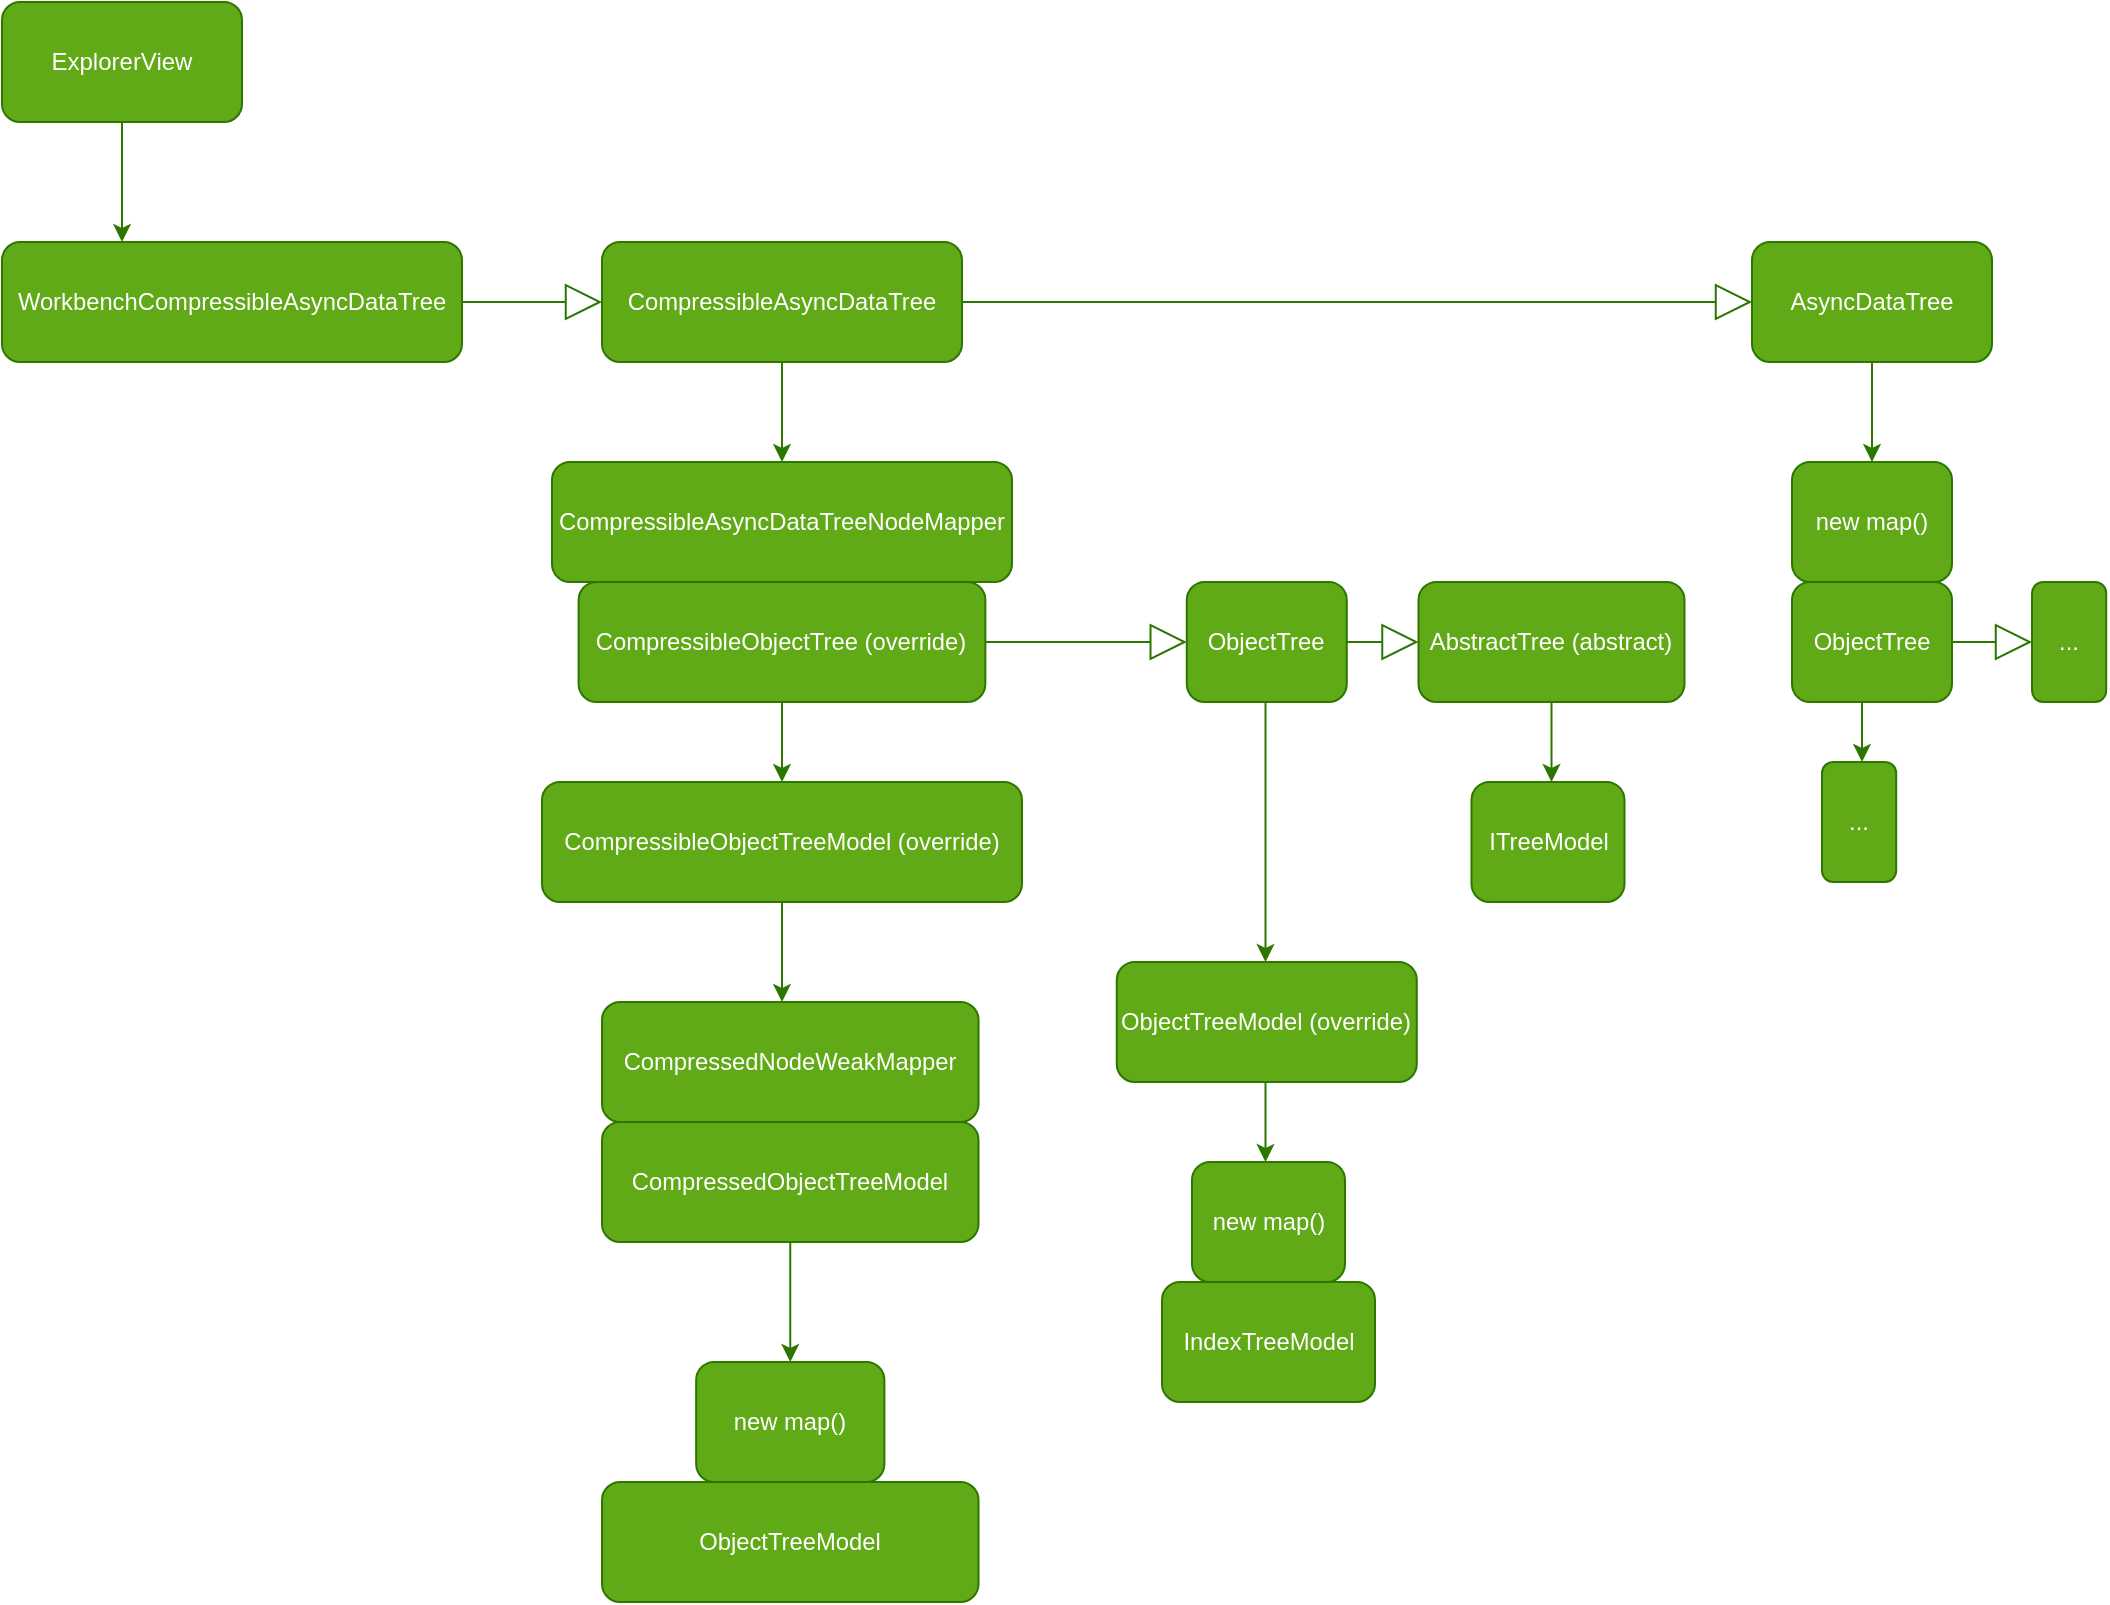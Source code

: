 <mxfile>
    <diagram id="q6ZjXwOigtVPeb_UORay" name="Page-1">
        <mxGraphModel dx="1159" dy="928" grid="1" gridSize="10" guides="1" tooltips="1" connect="1" arrows="1" fold="1" page="1" pageScale="1" pageWidth="827" pageHeight="1169" background="#FFFFFF" math="0" shadow="0">
            <root>
                <mxCell id="0"/>
                <mxCell id="1" parent="0"/>
                <mxCell id="2" value="ExplorerView" style="rounded=1;whiteSpace=wrap;html=1;labelBackgroundColor=none;fontColor=#ffffff;fillColor=#60a917;strokeColor=#2D7600;" parent="1" vertex="1">
                    <mxGeometry x="10" y="210" width="120" height="60" as="geometry"/>
                </mxCell>
                <mxCell id="3" value="&lt;div style=&quot;text-align: left&quot;&gt;&lt;span style=&quot;font-size: 11.9px&quot;&gt;&lt;font&gt;WorkbenchCompressibleAsyncDataTree&lt;/font&gt;&lt;/span&gt;&lt;/div&gt;" style="rounded=1;whiteSpace=wrap;html=1;labelBackgroundColor=none;fontColor=#ffffff;fillColor=#60a917;strokeColor=#2D7600;" parent="1" vertex="1">
                    <mxGeometry x="10" y="330" width="230" height="60" as="geometry"/>
                </mxCell>
                <mxCell id="K2otVNH5BM3hFpUply0Z-3" value="" style="endArrow=classic;html=1;rounded=0;edgeStyle=elbowEdgeStyle;labelBackgroundColor=none;fontColor=#030202;fillColor=#60a917;strokeColor=#2D7600;" parent="1" source="2" target="3" edge="1">
                    <mxGeometry width="50" height="50" relative="1" as="geometry">
                        <mxPoint x="240" y="410" as="sourcePoint"/>
                        <mxPoint x="270" y="450" as="targetPoint"/>
                        <Array as="points">
                            <mxPoint x="70" y="330"/>
                        </Array>
                    </mxGeometry>
                </mxCell>
                <mxCell id="K2otVNH5BM3hFpUply0Z-4" value="&lt;div style=&quot;text-align: left&quot;&gt;&lt;font&gt;&lt;span style=&quot;font-size: 11.9px&quot;&gt;CompressibleAsyncDataTree&lt;/span&gt;&lt;/font&gt;&lt;br&gt;&lt;/div&gt;" style="rounded=1;whiteSpace=wrap;html=1;labelBackgroundColor=none;fontColor=#ffffff;fillColor=#60a917;strokeColor=#2D7600;" parent="1" vertex="1">
                    <mxGeometry x="310" y="330" width="180" height="60" as="geometry"/>
                </mxCell>
                <mxCell id="K2otVNH5BM3hFpUply0Z-5" value="" style="endArrow=block;endSize=16;endFill=0;html=1;rounded=0;labelBackgroundColor=none;fontColor=#030202;fillColor=#60a917;strokeColor=#2D7600;" parent="1" source="3" target="K2otVNH5BM3hFpUply0Z-4" edge="1">
                    <mxGeometry x="0.481" width="160" relative="1" as="geometry">
                        <mxPoint x="320" y="380" as="sourcePoint"/>
                        <mxPoint x="480" y="380" as="targetPoint"/>
                        <mxPoint as="offset"/>
                    </mxGeometry>
                </mxCell>
                <mxCell id="K2otVNH5BM3hFpUply0Z-6" value="&lt;div style=&quot;text-align: left&quot;&gt;&lt;font&gt;&lt;span style=&quot;font-size: 11.9px&quot;&gt;CompressibleAsyncDataTreeNodeMapper&lt;/span&gt;&lt;/font&gt;&lt;br&gt;&lt;/div&gt;" style="rounded=1;whiteSpace=wrap;html=1;labelBackgroundColor=none;fontColor=#ffffff;fillColor=#60a917;strokeColor=#2D7600;" parent="1" vertex="1">
                    <mxGeometry x="285" y="440" width="230" height="60" as="geometry"/>
                </mxCell>
                <mxCell id="K2otVNH5BM3hFpUply0Z-7" value="" style="endArrow=classic;html=1;rounded=0;edgeStyle=elbowEdgeStyle;labelBackgroundColor=none;fontColor=#030202;fillColor=#60a917;strokeColor=#2D7600;" parent="1" source="K2otVNH5BM3hFpUply0Z-4" target="K2otVNH5BM3hFpUply0Z-6" edge="1">
                    <mxGeometry width="50" height="50" relative="1" as="geometry">
                        <mxPoint x="390" y="400" as="sourcePoint"/>
                        <mxPoint x="390" y="460" as="targetPoint"/>
                        <Array as="points">
                            <mxPoint x="390" y="460"/>
                        </Array>
                    </mxGeometry>
                </mxCell>
                <mxCell id="K2otVNH5BM3hFpUply0Z-8" value="&lt;div style=&quot;text-align: left&quot;&gt;&lt;font&gt;&lt;span style=&quot;font-size: 11.9px&quot;&gt;AsyncDataTree&lt;/span&gt;&lt;/font&gt;&lt;br&gt;&lt;/div&gt;" style="rounded=1;whiteSpace=wrap;html=1;labelBackgroundColor=none;fontColor=#ffffff;fillColor=#60a917;strokeColor=#2D7600;" parent="1" vertex="1">
                    <mxGeometry x="885" y="330" width="120" height="60" as="geometry"/>
                </mxCell>
                <mxCell id="K2otVNH5BM3hFpUply0Z-9" value="" style="endArrow=block;endSize=16;endFill=0;html=1;rounded=0;labelBackgroundColor=none;fontColor=#030202;fillColor=#60a917;strokeColor=#2D7600;" parent="1" source="K2otVNH5BM3hFpUply0Z-4" target="K2otVNH5BM3hFpUply0Z-8" edge="1">
                    <mxGeometry x="0.481" width="160" relative="1" as="geometry">
                        <mxPoint x="450" y="360" as="sourcePoint"/>
                        <mxPoint x="720" y="380" as="targetPoint"/>
                        <mxPoint as="offset"/>
                    </mxGeometry>
                </mxCell>
                <mxCell id="K2otVNH5BM3hFpUply0Z-10" value="&lt;div style=&quot;text-align: left&quot;&gt;&lt;font&gt;&lt;span style=&quot;font-size: 11.9px&quot;&gt;new map()&lt;/span&gt;&lt;/font&gt;&lt;br&gt;&lt;/div&gt;" style="rounded=1;whiteSpace=wrap;html=1;labelBackgroundColor=none;fontColor=#ffffff;fillColor=#60a917;strokeColor=#2D7600;" parent="1" vertex="1">
                    <mxGeometry x="905" y="440" width="80" height="60" as="geometry"/>
                </mxCell>
                <mxCell id="K2otVNH5BM3hFpUply0Z-11" value="" style="endArrow=classic;html=1;rounded=0;edgeStyle=elbowEdgeStyle;labelBackgroundColor=none;fontColor=#030202;fillColor=#60a917;strokeColor=#2D7600;" parent="1" source="K2otVNH5BM3hFpUply0Z-8" target="K2otVNH5BM3hFpUply0Z-10" edge="1">
                    <mxGeometry width="50" height="50" relative="1" as="geometry">
                        <mxPoint x="975" y="400" as="sourcePoint"/>
                        <mxPoint x="965" y="470" as="targetPoint"/>
                        <Array as="points">
                            <mxPoint x="965" y="470"/>
                        </Array>
                    </mxGeometry>
                </mxCell>
                <mxCell id="K2otVNH5BM3hFpUply0Z-12" value="&lt;div style=&quot;text-align: left&quot;&gt;&lt;font&gt;&lt;span style=&quot;font-size: 11.9px&quot;&gt;ObjectTree&lt;/span&gt;&lt;/font&gt;&lt;br&gt;&lt;/div&gt;" style="rounded=1;whiteSpace=wrap;html=1;labelBackgroundColor=none;fontColor=#ffffff;fillColor=#60a917;strokeColor=#2D7600;" parent="1" vertex="1">
                    <mxGeometry x="905" y="500" width="80" height="60" as="geometry"/>
                </mxCell>
                <mxCell id="K2otVNH5BM3hFpUply0Z-13" value="&lt;div style=&quot;text-align: left&quot;&gt;&lt;font&gt;&lt;span style=&quot;font-size: 11.9px&quot;&gt;AbstractTree (abstract)&lt;/span&gt;&lt;/font&gt;&lt;br&gt;&lt;/div&gt;" style="rounded=1;whiteSpace=wrap;html=1;labelBackgroundColor=none;fontColor=#ffffff;fillColor=#60a917;strokeColor=#2D7600;" parent="1" vertex="1">
                    <mxGeometry x="718.25" y="500" width="133" height="60" as="geometry"/>
                </mxCell>
                <mxCell id="K2otVNH5BM3hFpUply0Z-15" value="&lt;div style=&quot;text-align: left&quot;&gt;&lt;font&gt;&lt;span style=&quot;font-size: 11.9px&quot;&gt;ITreeModel&lt;/span&gt;&lt;/font&gt;&lt;/div&gt;" style="rounded=1;whiteSpace=wrap;html=1;labelBackgroundColor=none;fontColor=#ffffff;fillColor=#60a917;strokeColor=#2D7600;" parent="1" vertex="1">
                    <mxGeometry x="744.75" y="600" width="76.5" height="60" as="geometry"/>
                </mxCell>
                <mxCell id="K2otVNH5BM3hFpUply0Z-16" value="" style="endArrow=classic;html=1;rounded=0;edgeStyle=elbowEdgeStyle;labelBackgroundColor=none;fontColor=#030202;fillColor=#60a917;strokeColor=#2D7600;" parent="1" source="K2otVNH5BM3hFpUply0Z-13" target="K2otVNH5BM3hFpUply0Z-15" edge="1">
                    <mxGeometry width="50" height="50" relative="1" as="geometry">
                        <mxPoint x="798.25" y="585" as="sourcePoint"/>
                        <mxPoint x="818.25" y="665" as="targetPoint"/>
                        <Array as="points">
                            <mxPoint x="783.25" y="620"/>
                        </Array>
                    </mxGeometry>
                </mxCell>
                <mxCell id="K2otVNH5BM3hFpUply0Z-20" value="&lt;div style=&quot;text-align: left&quot;&gt;&lt;font&gt;&lt;span style=&quot;font-size: 11.9px&quot;&gt;ObjectTreeModel (override)&lt;/span&gt;&lt;/font&gt;&lt;/div&gt;" style="rounded=1;whiteSpace=wrap;html=1;labelBackgroundColor=none;fontColor=#ffffff;fillColor=#60a917;strokeColor=#2D7600;" parent="1" vertex="1">
                    <mxGeometry x="567.38" y="690" width="150" height="60" as="geometry"/>
                </mxCell>
                <mxCell id="K2otVNH5BM3hFpUply0Z-21" value="" style="endArrow=classic;html=1;rounded=0;edgeStyle=elbowEdgeStyle;labelBackgroundColor=none;fontColor=#030202;fillColor=#60a917;strokeColor=#2D7600;" parent="1" edge="1">
                    <mxGeometry width="50" height="50" relative="1" as="geometry">
                        <mxPoint x="641.75" y="560" as="sourcePoint"/>
                        <mxPoint x="641.75" y="690" as="targetPoint"/>
                        <Array as="points">
                            <mxPoint x="641.75" y="645"/>
                        </Array>
                    </mxGeometry>
                </mxCell>
                <mxCell id="K2otVNH5BM3hFpUply0Z-22" value="&lt;div style=&quot;text-align: left&quot;&gt;&lt;font&gt;&lt;span style=&quot;font-size: 11.9px&quot;&gt;new map()&lt;/span&gt;&lt;/font&gt;&lt;/div&gt;" style="rounded=1;whiteSpace=wrap;html=1;labelBackgroundColor=none;fontColor=#ffffff;fillColor=#60a917;strokeColor=#2D7600;" parent="1" vertex="1">
                    <mxGeometry x="605" y="790" width="76.5" height="60" as="geometry"/>
                </mxCell>
                <mxCell id="K2otVNH5BM3hFpUply0Z-23" value="" style="endArrow=classic;html=1;rounded=0;edgeStyle=elbowEdgeStyle;labelBackgroundColor=none;fontColor=#030202;fillColor=#60a917;strokeColor=#2D7600;" parent="1" target="K2otVNH5BM3hFpUply0Z-22" edge="1">
                    <mxGeometry width="50" height="50" relative="1" as="geometry">
                        <mxPoint x="643.25" y="750" as="sourcePoint"/>
                        <mxPoint x="676.75" y="885" as="targetPoint"/>
                        <Array as="points">
                            <mxPoint x="641.75" y="840"/>
                        </Array>
                    </mxGeometry>
                </mxCell>
                <mxCell id="K2otVNH5BM3hFpUply0Z-24" value="&lt;div style=&quot;text-align: left&quot;&gt;&lt;font&gt;&lt;span style=&quot;font-size: 11.9px&quot;&gt;IndexTreeModel&lt;/span&gt;&lt;/font&gt;&lt;/div&gt;" style="rounded=1;whiteSpace=wrap;html=1;labelBackgroundColor=none;fontColor=#ffffff;fillColor=#60a917;strokeColor=#2D7600;" parent="1" vertex="1">
                    <mxGeometry x="590" y="850" width="106.5" height="60" as="geometry"/>
                </mxCell>
                <mxCell id="K2otVNH5BM3hFpUply0Z-25" value="&lt;div style=&quot;text-align: left&quot;&gt;&lt;font&gt;&lt;span style=&quot;font-size: 11.9px&quot;&gt;CompressibleObjectTree (override)&lt;/span&gt;&lt;/font&gt;&lt;br&gt;&lt;/div&gt;" style="rounded=1;whiteSpace=wrap;html=1;labelBackgroundColor=none;fontColor=#ffffff;fillColor=#60a917;strokeColor=#2D7600;" parent="1" vertex="1">
                    <mxGeometry x="298.31" y="500" width="203.37" height="60" as="geometry"/>
                </mxCell>
                <mxCell id="K2otVNH5BM3hFpUply0Z-27" value="" style="endArrow=block;endSize=16;endFill=0;html=1;rounded=0;labelBackgroundColor=none;fontColor=#030202;fillColor=#60a917;strokeColor=#2D7600;" parent="1" source="K2otVNH5BM3hFpUply0Z-25" target="K2otVNH5BM3hFpUply0Z-28" edge="1">
                    <mxGeometry x="0.481" width="160" relative="1" as="geometry">
                        <mxPoint x="481.63" y="420" as="sourcePoint"/>
                        <mxPoint x="554.13" y="530" as="targetPoint"/>
                        <mxPoint as="offset"/>
                    </mxGeometry>
                </mxCell>
                <mxCell id="K2otVNH5BM3hFpUply0Z-28" value="&lt;div style=&quot;text-align: left&quot;&gt;&lt;font&gt;&lt;span style=&quot;font-size: 11.9px&quot;&gt;ObjectTree&lt;/span&gt;&lt;/font&gt;&lt;br&gt;&lt;/div&gt;" style="rounded=1;whiteSpace=wrap;html=1;labelBackgroundColor=none;fontColor=#ffffff;fillColor=#60a917;strokeColor=#2D7600;" parent="1" vertex="1">
                    <mxGeometry x="602.38" y="500" width="80" height="60" as="geometry"/>
                </mxCell>
                <mxCell id="K2otVNH5BM3hFpUply0Z-29" value="&lt;div style=&quot;text-align: left&quot;&gt;&lt;font&gt;&lt;span style=&quot;font-size: 11.9px&quot;&gt;...&lt;/span&gt;&lt;/font&gt;&lt;br&gt;&lt;/div&gt;" style="rounded=1;whiteSpace=wrap;html=1;labelBackgroundColor=none;fontColor=#ffffff;fillColor=#60a917;strokeColor=#2D7600;" parent="1" vertex="1">
                    <mxGeometry x="1025" y="500" width="37.1" height="60" as="geometry"/>
                </mxCell>
                <mxCell id="K2otVNH5BM3hFpUply0Z-30" value="" style="endArrow=block;endSize=16;endFill=0;html=1;rounded=0;labelBackgroundColor=none;fontColor=#030202;fillColor=#60a917;strokeColor=#2D7600;" parent="1" target="K2otVNH5BM3hFpUply0Z-29" edge="1">
                    <mxGeometry x="0.481" width="160" relative="1" as="geometry">
                        <mxPoint x="985.0" y="530.0" as="sourcePoint"/>
                        <mxPoint x="1190.9" y="550" as="targetPoint"/>
                        <mxPoint as="offset"/>
                    </mxGeometry>
                </mxCell>
                <mxCell id="K2otVNH5BM3hFpUply0Z-31" value="&lt;div style=&quot;text-align: left&quot;&gt;&lt;font&gt;&lt;span style=&quot;font-size: 11.9px&quot;&gt;CompressibleObjectTreeModel (override)&lt;/span&gt;&lt;/font&gt;&lt;/div&gt;" style="rounded=1;whiteSpace=wrap;html=1;labelBackgroundColor=none;fontColor=#ffffff;fillColor=#60a917;strokeColor=#2D7600;" parent="1" vertex="1">
                    <mxGeometry x="280" y="600" width="239.99" height="60" as="geometry"/>
                </mxCell>
                <mxCell id="K2otVNH5BM3hFpUply0Z-32" value="" style="endArrow=classic;html=1;rounded=0;edgeStyle=elbowEdgeStyle;labelBackgroundColor=none;fontColor=#030202;fillColor=#60a917;strokeColor=#2D7600;" parent="1" source="K2otVNH5BM3hFpUply0Z-25" target="K2otVNH5BM3hFpUply0Z-31" edge="1">
                    <mxGeometry width="50" height="50" relative="1" as="geometry">
                        <mxPoint x="404.13" y="570" as="sourcePoint"/>
                        <mxPoint x="437.63" y="705" as="targetPoint"/>
                        <Array as="points">
                            <mxPoint x="402.63" y="660"/>
                        </Array>
                    </mxGeometry>
                </mxCell>
                <mxCell id="K2otVNH5BM3hFpUply0Z-35" value="&lt;div style=&quot;text-align: left&quot;&gt;&lt;font&gt;&lt;span style=&quot;font-size: 11.9px&quot;&gt;CompressedNodeWeakMapper&lt;/span&gt;&lt;/font&gt;&lt;/div&gt;" style="rounded=1;whiteSpace=wrap;html=1;labelBackgroundColor=none;fontColor=#ffffff;fillColor=#60a917;strokeColor=#2D7600;" parent="1" vertex="1">
                    <mxGeometry x="310.01" y="710" width="188.25" height="60" as="geometry"/>
                </mxCell>
                <mxCell id="K2otVNH5BM3hFpUply0Z-36" value="" style="endArrow=classic;html=1;rounded=0;edgeStyle=elbowEdgeStyle;labelBackgroundColor=none;fontColor=#030202;fillColor=#60a917;strokeColor=#2D7600;" parent="1" source="K2otVNH5BM3hFpUply0Z-31" target="K2otVNH5BM3hFpUply0Z-35" edge="1">
                    <mxGeometry width="50" height="50" relative="1" as="geometry">
                        <mxPoint x="404.13" y="670" as="sourcePoint"/>
                        <mxPoint x="437.63" y="815" as="targetPoint"/>
                        <Array as="points">
                            <mxPoint x="402.63" y="770"/>
                        </Array>
                    </mxGeometry>
                </mxCell>
                <mxCell id="K2otVNH5BM3hFpUply0Z-37" value="&lt;div style=&quot;text-align: left&quot;&gt;&lt;font&gt;&lt;span style=&quot;font-size: 11.9px&quot;&gt;CompressedObjectTreeModel&lt;/span&gt;&lt;/font&gt;&lt;/div&gt;" style="rounded=1;whiteSpace=wrap;html=1;labelBackgroundColor=none;fontColor=#ffffff;fillColor=#60a917;strokeColor=#2D7600;" parent="1" vertex="1">
                    <mxGeometry x="310" y="770" width="188.25" height="60" as="geometry"/>
                </mxCell>
                <mxCell id="K2otVNH5BM3hFpUply0Z-39" value="&lt;div style=&quot;text-align: left&quot;&gt;&lt;font&gt;&lt;span style=&quot;font-size: 11.9px&quot;&gt;new map()&lt;/span&gt;&lt;/font&gt;&lt;/div&gt;" style="rounded=1;whiteSpace=wrap;html=1;labelBackgroundColor=none;fontColor=#ffffff;fillColor=#60a917;strokeColor=#2D7600;" parent="1" vertex="1">
                    <mxGeometry x="357.08" y="890" width="94.12" height="60" as="geometry"/>
                </mxCell>
                <mxCell id="K2otVNH5BM3hFpUply0Z-40" value="" style="endArrow=classic;html=1;rounded=0;edgeStyle=elbowEdgeStyle;labelBackgroundColor=none;fontColor=#030202;fillColor=#60a917;strokeColor=#2D7600;" parent="1" source="K2otVNH5BM3hFpUply0Z-37" target="K2otVNH5BM3hFpUply0Z-39" edge="1">
                    <mxGeometry width="50" height="50" relative="1" as="geometry">
                        <mxPoint x="404.13" y="850" as="sourcePoint"/>
                        <mxPoint x="437.63" y="995" as="targetPoint"/>
                        <Array as="points">
                            <mxPoint x="402.63" y="950"/>
                        </Array>
                    </mxGeometry>
                </mxCell>
                <mxCell id="K2otVNH5BM3hFpUply0Z-41" value="&lt;div style=&quot;text-align: left&quot;&gt;&lt;font&gt;&lt;span style=&quot;font-size: 11.9px&quot;&gt;ObjectTreeModel&lt;/span&gt;&lt;/font&gt;&lt;/div&gt;" style="rounded=1;whiteSpace=wrap;html=1;labelBackgroundColor=none;fontColor=#ffffff;fillColor=#60a917;strokeColor=#2D7600;" parent="1" vertex="1">
                    <mxGeometry x="310.01" y="950" width="188.25" height="60" as="geometry"/>
                </mxCell>
                <mxCell id="K2otVNH5BM3hFpUply0Z-43" value="" style="endArrow=block;endSize=16;endFill=0;html=1;rounded=0;labelBackgroundColor=none;fontColor=#030202;fillColor=#60a917;strokeColor=#2D7600;" parent="1" source="K2otVNH5BM3hFpUply0Z-28" target="K2otVNH5BM3hFpUply0Z-13" edge="1">
                    <mxGeometry x="0.481" width="160" relative="1" as="geometry">
                        <mxPoint x="1053.25" y="540.0" as="sourcePoint"/>
                        <mxPoint x="1093.25" y="540.0" as="targetPoint"/>
                        <mxPoint as="offset"/>
                    </mxGeometry>
                </mxCell>
                <mxCell id="K2otVNH5BM3hFpUply0Z-44" value="" style="endArrow=classic;html=1;rounded=0;edgeStyle=elbowEdgeStyle;labelBackgroundColor=none;fontColor=#030202;fillColor=#60a917;strokeColor=#2D7600;" parent="1" source="K2otVNH5BM3hFpUply0Z-12" target="K2otVNH5BM3hFpUply0Z-45" edge="1">
                    <mxGeometry width="50" height="50" relative="1" as="geometry">
                        <mxPoint x="736.5" y="570" as="sourcePoint"/>
                        <mxPoint x="960" y="620" as="targetPoint"/>
                        <Array as="points">
                            <mxPoint x="940" y="580"/>
                        </Array>
                    </mxGeometry>
                </mxCell>
                <mxCell id="K2otVNH5BM3hFpUply0Z-45" value="&lt;div style=&quot;text-align: left&quot;&gt;&lt;font&gt;&lt;span style=&quot;font-size: 11.9px&quot;&gt;...&lt;/span&gt;&lt;/font&gt;&lt;br&gt;&lt;/div&gt;" style="rounded=1;whiteSpace=wrap;html=1;labelBackgroundColor=none;fontColor=#ffffff;fillColor=#60a917;strokeColor=#2D7600;" parent="1" vertex="1">
                    <mxGeometry x="920" y="590" width="37.1" height="60" as="geometry"/>
                </mxCell>
            </root>
        </mxGraphModel>
    </diagram>
</mxfile>